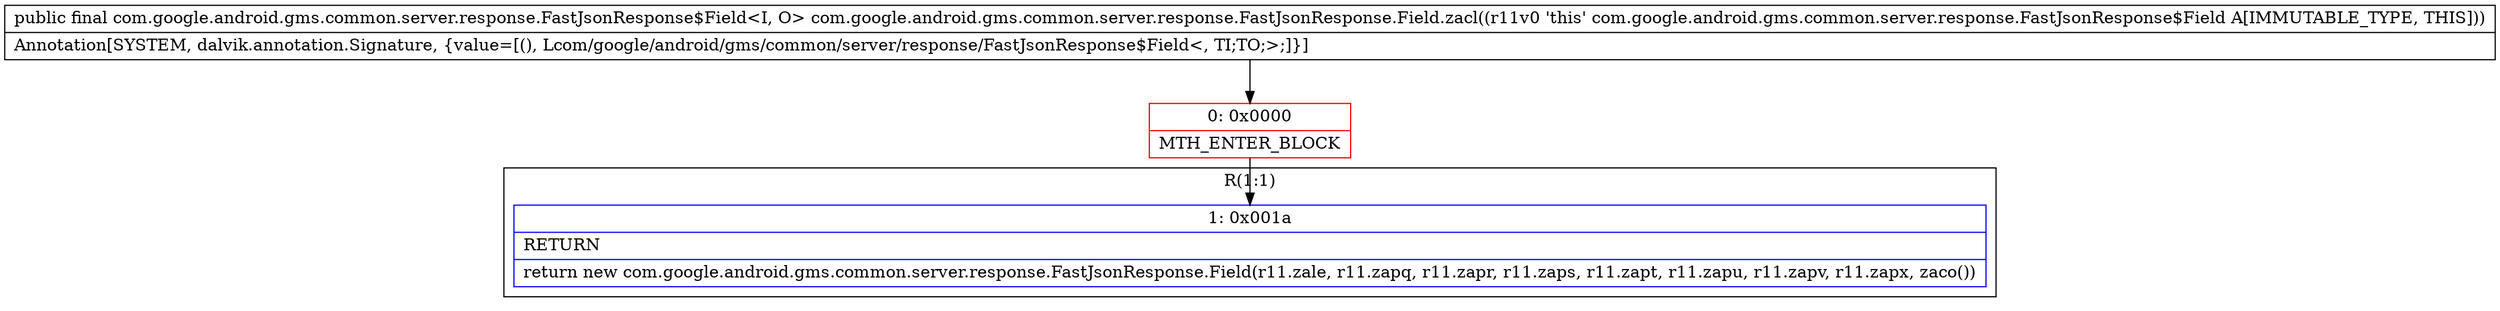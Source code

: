 digraph "CFG forcom.google.android.gms.common.server.response.FastJsonResponse.Field.zacl()Lcom\/google\/android\/gms\/common\/server\/response\/FastJsonResponse$Field;" {
subgraph cluster_Region_760633316 {
label = "R(1:1)";
node [shape=record,color=blue];
Node_1 [shape=record,label="{1\:\ 0x001a|RETURN\l|return new com.google.android.gms.common.server.response.FastJsonResponse.Field(r11.zale, r11.zapq, r11.zapr, r11.zaps, r11.zapt, r11.zapu, r11.zapv, r11.zapx, zaco())\l}"];
}
Node_0 [shape=record,color=red,label="{0\:\ 0x0000|MTH_ENTER_BLOCK\l}"];
MethodNode[shape=record,label="{public final com.google.android.gms.common.server.response.FastJsonResponse$Field\<I, O\> com.google.android.gms.common.server.response.FastJsonResponse.Field.zacl((r11v0 'this' com.google.android.gms.common.server.response.FastJsonResponse$Field A[IMMUTABLE_TYPE, THIS]))  | Annotation[SYSTEM, dalvik.annotation.Signature, \{value=[(), Lcom\/google\/android\/gms\/common\/server\/response\/FastJsonResponse$Field\<, TI;TO;\>;]\}]\l}"];
MethodNode -> Node_0;
Node_0 -> Node_1;
}

